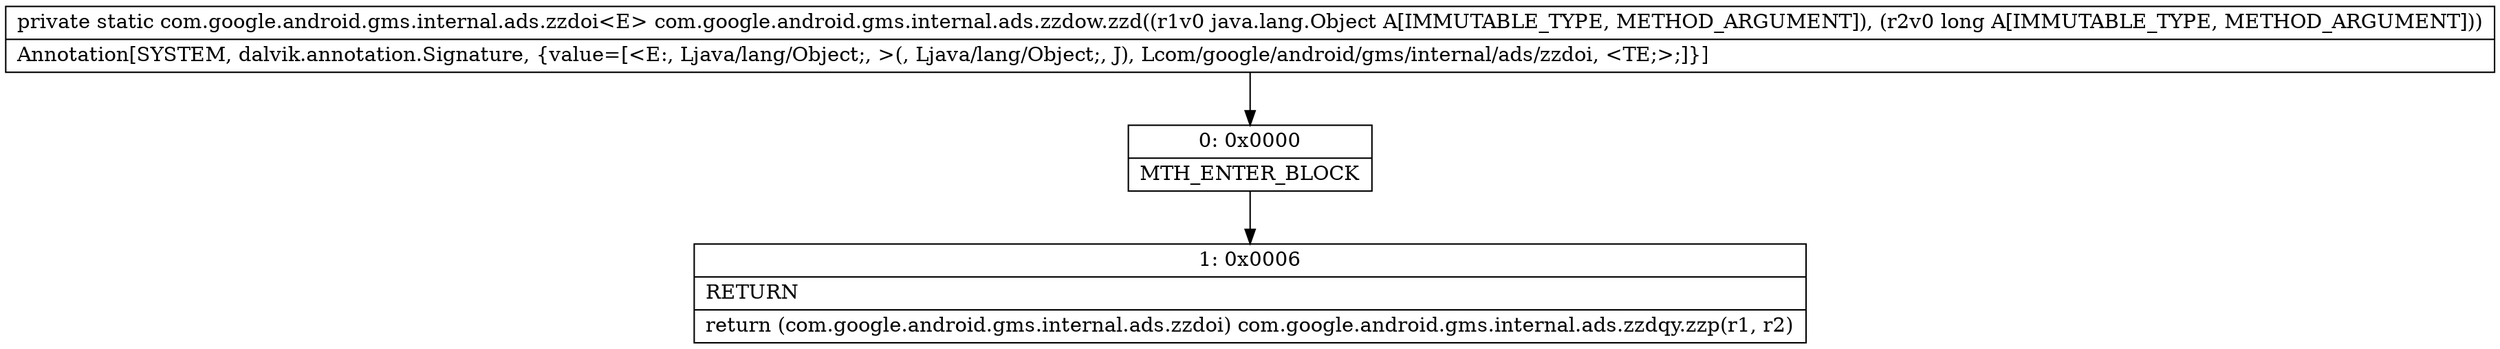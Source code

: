 digraph "CFG forcom.google.android.gms.internal.ads.zzdow.zzd(Ljava\/lang\/Object;J)Lcom\/google\/android\/gms\/internal\/ads\/zzdoi;" {
Node_0 [shape=record,label="{0\:\ 0x0000|MTH_ENTER_BLOCK\l}"];
Node_1 [shape=record,label="{1\:\ 0x0006|RETURN\l|return (com.google.android.gms.internal.ads.zzdoi) com.google.android.gms.internal.ads.zzdqy.zzp(r1, r2)\l}"];
MethodNode[shape=record,label="{private static com.google.android.gms.internal.ads.zzdoi\<E\> com.google.android.gms.internal.ads.zzdow.zzd((r1v0 java.lang.Object A[IMMUTABLE_TYPE, METHOD_ARGUMENT]), (r2v0 long A[IMMUTABLE_TYPE, METHOD_ARGUMENT]))  | Annotation[SYSTEM, dalvik.annotation.Signature, \{value=[\<E:, Ljava\/lang\/Object;, \>(, Ljava\/lang\/Object;, J), Lcom\/google\/android\/gms\/internal\/ads\/zzdoi, \<TE;\>;]\}]\l}"];
MethodNode -> Node_0;
Node_0 -> Node_1;
}

